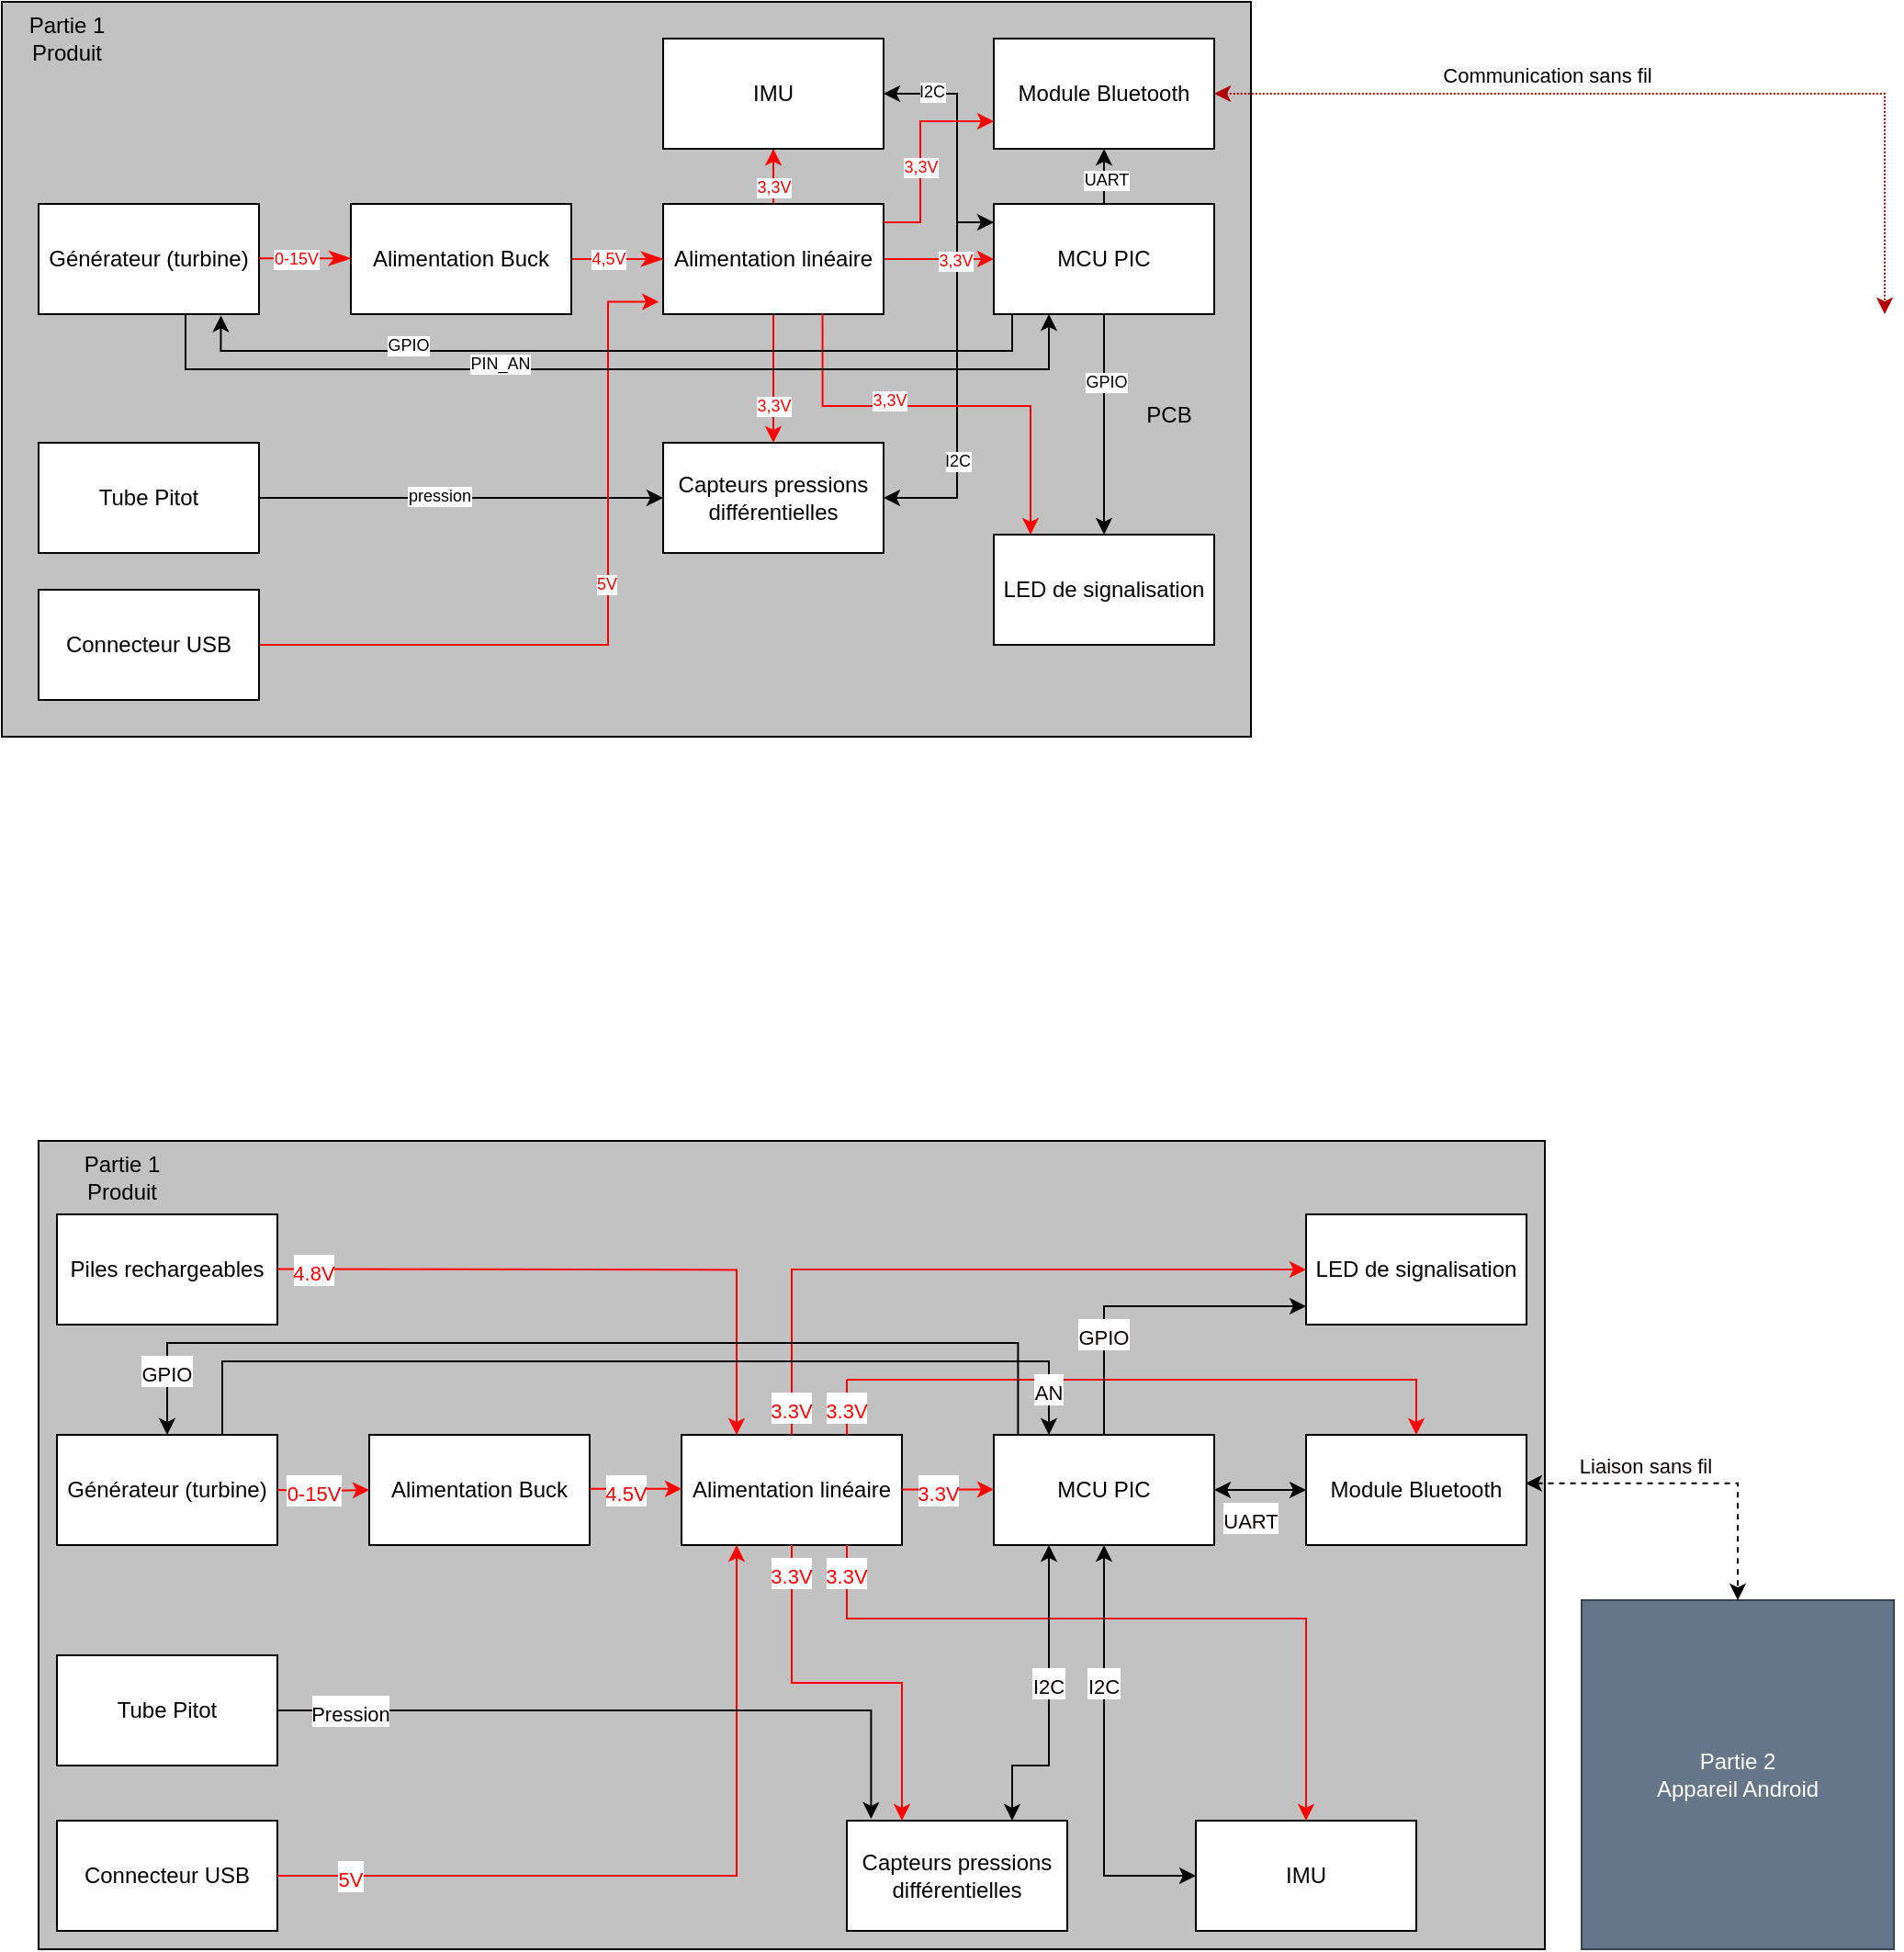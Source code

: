 <mxfile version="20.7.2" type="device"><diagram id="SIJ5Aryt0CdrIKUSF-ZM" name="Page-1"><mxGraphModel dx="1024" dy="594" grid="1" gridSize="10" guides="1" tooltips="1" connect="1" arrows="1" fold="1" page="1" pageScale="1" pageWidth="1169" pageHeight="1654" math="0" shadow="0"><root><mxCell id="0"/><mxCell id="1" parent="0"/><mxCell id="ZXaSeXjnJ3P-zzGFi4Rx-47" value="" style="rounded=0;whiteSpace=wrap;html=1;fillColor=#C2C2C2;" parent="1" vertex="1"><mxGeometry y="240" width="680" height="400" as="geometry"/></mxCell><mxCell id="ZXaSeXjnJ3P-zzGFi4Rx-1" value="Module Bluetooth" style="rounded=0;whiteSpace=wrap;html=1;" parent="1" vertex="1"><mxGeometry x="540" y="260" width="120" height="60" as="geometry"/></mxCell><mxCell id="ZXaSeXjnJ3P-zzGFi4Rx-15" style="edgeStyle=orthogonalEdgeStyle;rounded=0;orthogonalLoop=1;jettySize=auto;html=1;entryX=0;entryY=0.25;entryDx=0;entryDy=0;startArrow=classic;startFill=1;endArrow=none;endFill=0;" parent="1" source="ZXaSeXjnJ3P-zzGFi4Rx-2" target="ZXaSeXjnJ3P-zzGFi4Rx-13" edge="1"><mxGeometry relative="1" as="geometry"><Array as="points"><mxPoint x="520" y="290"/><mxPoint x="520" y="360"/><mxPoint x="540" y="360"/></Array></mxGeometry></mxCell><mxCell id="BuXzhFkJGPk661kamWxM-22" value="I2C" style="edgeLabel;html=1;align=center;verticalAlign=middle;resizable=0;points=[];fontColor=#000000;fontSize=9;" parent="ZXaSeXjnJ3P-zzGFi4Rx-15" vertex="1" connectable="0"><mxGeometry x="-0.621" y="1" relative="1" as="geometry"><mxPoint as="offset"/></mxGeometry></mxCell><mxCell id="ZXaSeXjnJ3P-zzGFi4Rx-2" value="IMU" style="rounded=0;whiteSpace=wrap;html=1;" parent="1" vertex="1"><mxGeometry x="360" y="260" width="120" height="60" as="geometry"/></mxCell><mxCell id="ZXaSeXjnJ3P-zzGFi4Rx-22" value="" style="edgeStyle=orthogonalEdgeStyle;rounded=0;orthogonalLoop=1;jettySize=auto;html=1;endArrow=classic;endFill=1;" parent="1" source="ZXaSeXjnJ3P-zzGFi4Rx-4" target="ZXaSeXjnJ3P-zzGFi4Rx-21" edge="1"><mxGeometry relative="1" as="geometry"><Array as="points"><mxPoint x="350" y="510"/><mxPoint x="350" y="510"/></Array></mxGeometry></mxCell><mxCell id="ZXaSeXjnJ3P-zzGFi4Rx-4" value="Tube Pitot" style="rounded=0;whiteSpace=wrap;html=1;" parent="1" vertex="1"><mxGeometry x="20" y="480" width="120" height="60" as="geometry"/></mxCell><mxCell id="BuXzhFkJGPk661kamWxM-2" style="edgeStyle=orthogonalEdgeStyle;rounded=0;orthogonalLoop=1;jettySize=auto;html=1;exitX=0.5;exitY=0;exitDx=0;exitDy=0;entryX=0.5;entryY=1;entryDx=0;entryDy=0;endArrow=classic;endFill=1;startArrow=none;startFill=0;" parent="1" source="ZXaSeXjnJ3P-zzGFi4Rx-13" target="ZXaSeXjnJ3P-zzGFi4Rx-1" edge="1"><mxGeometry relative="1" as="geometry"/></mxCell><mxCell id="ZXaSeXjnJ3P-zzGFi4Rx-13" value="MCU PIC" style="rounded=0;whiteSpace=wrap;html=1;" parent="1" vertex="1"><mxGeometry x="540" y="350" width="120" height="60" as="geometry"/></mxCell><mxCell id="ZXaSeXjnJ3P-zzGFi4Rx-38" style="edgeStyle=orthogonalEdgeStyle;rounded=0;orthogonalLoop=1;jettySize=auto;html=1;strokeWidth=1;startArrow=classic;startFill=1;endSize=6;endArrow=classic;endFill=1;" parent="1" source="ZXaSeXjnJ3P-zzGFi4Rx-21" target="ZXaSeXjnJ3P-zzGFi4Rx-13" edge="1"><mxGeometry relative="1" as="geometry"><Array as="points"><mxPoint x="520" y="510"/><mxPoint x="520" y="360"/></Array></mxGeometry></mxCell><mxCell id="ZXaSeXjnJ3P-zzGFi4Rx-21" value="Capteurs pressions différentielles" style="whiteSpace=wrap;html=1;rounded=0;" parent="1" vertex="1"><mxGeometry x="360" y="480" width="120" height="60" as="geometry"/></mxCell><mxCell id="ZXaSeXjnJ3P-zzGFi4Rx-35" style="edgeStyle=orthogonalEdgeStyle;rounded=0;orthogonalLoop=1;jettySize=auto;html=1;entryX=0.5;entryY=1;entryDx=0;entryDy=0;strokeWidth=1;startArrow=none;startFill=0;endSize=6;endArrow=none;endFill=0;" parent="1" source="ZXaSeXjnJ3P-zzGFi4Rx-32" target="ZXaSeXjnJ3P-zzGFi4Rx-2" edge="1"><mxGeometry relative="1" as="geometry"/></mxCell><mxCell id="ZXaSeXjnJ3P-zzGFi4Rx-36" style="edgeStyle=orthogonalEdgeStyle;rounded=0;orthogonalLoop=1;jettySize=auto;html=1;exitX=0.5;exitY=1;exitDx=0;exitDy=0;entryX=0.5;entryY=0;entryDx=0;entryDy=0;strokeWidth=1;startArrow=none;startFill=0;endSize=6;endArrow=classic;endFill=1;strokeColor=#FF0000;" parent="1" source="ZXaSeXjnJ3P-zzGFi4Rx-32" target="ZXaSeXjnJ3P-zzGFi4Rx-21" edge="1"><mxGeometry relative="1" as="geometry"/></mxCell><mxCell id="ZXaSeXjnJ3P-zzGFi4Rx-37" style="edgeStyle=orthogonalEdgeStyle;rounded=0;orthogonalLoop=1;jettySize=auto;html=1;entryX=0;entryY=0.5;entryDx=0;entryDy=0;strokeWidth=1;startArrow=none;startFill=0;endSize=6;endArrow=classic;endFill=1;strokeColor=#FF0000;" parent="1" source="ZXaSeXjnJ3P-zzGFi4Rx-32" target="ZXaSeXjnJ3P-zzGFi4Rx-13" edge="1"><mxGeometry relative="1" as="geometry"/></mxCell><mxCell id="BuXzhFkJGPk661kamWxM-14" value="" style="edgeStyle=elbowEdgeStyle;rounded=0;orthogonalLoop=1;jettySize=auto;html=1;startArrow=none;startFill=0;endArrow=classic;endFill=1;strokeColor=#FF0000;" parent="1" source="ZXaSeXjnJ3P-zzGFi4Rx-32" target="ZXaSeXjnJ3P-zzGFi4Rx-2" edge="1"><mxGeometry relative="1" as="geometry"/></mxCell><mxCell id="BuXzhFkJGPk661kamWxM-15" value="&lt;div style=&quot;font-size: 9px;&quot;&gt;3,3V&lt;/div&gt;" style="edgeLabel;html=1;align=center;verticalAlign=middle;resizable=0;points=[];labelBackgroundColor=default;fontColor=#FF0000;fontSize=9;" parent="BuXzhFkJGPk661kamWxM-14" vertex="1" connectable="0"><mxGeometry x="0.43" y="1" relative="1" as="geometry"><mxPoint x="1" y="12" as="offset"/></mxGeometry></mxCell><mxCell id="ZXaSeXjnJ3P-zzGFi4Rx-32" value="Alimentation linéaire" style="rounded=0;whiteSpace=wrap;html=1;" parent="1" vertex="1"><mxGeometry x="360" y="350" width="120" height="60" as="geometry"/></mxCell><mxCell id="ZXaSeXjnJ3P-zzGFi4Rx-34" value="Générateur (turbine)" style="rounded=0;whiteSpace=wrap;html=1;" parent="1" vertex="1"><mxGeometry x="20" y="350" width="120" height="60" as="geometry"/></mxCell><mxCell id="ZXaSeXjnJ3P-zzGFi4Rx-43" value="PCB" style="text;html=1;align=center;verticalAlign=middle;resizable=0;points=[];autosize=1;strokeColor=none;fillColor=none;" parent="1" vertex="1"><mxGeometry x="610" y="450" width="50" height="30" as="geometry"/></mxCell><mxCell id="ZXaSeXjnJ3P-zzGFi4Rx-27" style="edgeStyle=orthogonalEdgeStyle;rounded=0;orthogonalLoop=1;jettySize=auto;html=1;exitX=1;exitY=0.5;exitDx=0;exitDy=0;dashed=1;startArrow=classic;startFill=1;fillColor=#e51400;strokeColor=#B20000;strokeWidth=1;endSize=6;dashPattern=1 1;entryX=0.5;entryY=0;entryDx=0;entryDy=0;endArrow=classic;endFill=1;" parent="1" source="ZXaSeXjnJ3P-zzGFi4Rx-1" edge="1"><mxGeometry relative="1" as="geometry"><mxPoint x="1025" y="410" as="targetPoint"/><Array as="points"><mxPoint x="1025" y="290"/></Array></mxGeometry></mxCell><mxCell id="5gPEP8XqndLBVKY0DYdR-1" value="&lt;span style=&quot;background-color: rgb(255, 255, 255);&quot;&gt;Communication sans fil&lt;/span&gt;" style="edgeLabel;html=1;align=center;verticalAlign=middle;resizable=0;points=[];" parent="ZXaSeXjnJ3P-zzGFi4Rx-27" vertex="1" connectable="0"><mxGeometry x="-0.269" y="2" relative="1" as="geometry"><mxPoint x="3" y="-8" as="offset"/></mxGeometry></mxCell><mxCell id="ZXaSeXjnJ3P-zzGFi4Rx-48" value="&lt;div&gt;Partie 1&lt;/div&gt;&lt;div&gt;Produit&lt;/div&gt;" style="text;html=1;align=center;verticalAlign=middle;resizable=0;points=[];autosize=1;strokeColor=none;fillColor=none;" parent="1" vertex="1"><mxGeometry y="240" width="70" height="40" as="geometry"/></mxCell><mxCell id="ZXaSeXjnJ3P-zzGFi4Rx-53" style="edgeStyle=orthogonalEdgeStyle;rounded=0;orthogonalLoop=1;jettySize=auto;html=1;entryX=0.5;entryY=1;entryDx=0;entryDy=0;strokeWidth=1;startArrow=classic;startFill=1;endSize=6;endArrow=none;endFill=0;" parent="1" source="ZXaSeXjnJ3P-zzGFi4Rx-50" target="ZXaSeXjnJ3P-zzGFi4Rx-13" edge="1"><mxGeometry relative="1" as="geometry"/></mxCell><mxCell id="ZXaSeXjnJ3P-zzGFi4Rx-50" value="LED de signalisation" style="rounded=0;whiteSpace=wrap;html=1;" parent="1" vertex="1"><mxGeometry x="540" y="530" width="120" height="60" as="geometry"/></mxCell><mxCell id="QbbF_x2u20-tIUAv3vXb-6" style="edgeStyle=orthogonalEdgeStyle;rounded=0;orthogonalLoop=1;jettySize=auto;html=1;entryX=-0.02;entryY=0.888;entryDx=0;entryDy=0;strokeColor=#FF0000;entryPerimeter=0;" parent="1" source="BuXzhFkJGPk661kamWxM-4" target="ZXaSeXjnJ3P-zzGFi4Rx-32" edge="1"><mxGeometry relative="1" as="geometry"><mxPoint x="450" y="420" as="targetPoint"/><Array as="points"><mxPoint x="330" y="590"/><mxPoint x="330" y="403"/></Array></mxGeometry></mxCell><mxCell id="BuXzhFkJGPk661kamWxM-4" value="Connecteur USB" style="rounded=0;whiteSpace=wrap;html=1;" parent="1" vertex="1"><mxGeometry x="20" y="560" width="120" height="60" as="geometry"/></mxCell><mxCell id="BuXzhFkJGPk661kamWxM-16" value="&lt;div style=&quot;font-size: 9px;&quot;&gt;3,3V&lt;/div&gt;" style="edgeLabel;html=1;align=center;verticalAlign=middle;resizable=0;points=[];labelBackgroundColor=default;fontColor=#FF0000;fontSize=9;" parent="1" vertex="1" connectable="0"><mxGeometry x="420" y="460.001" as="geometry"/></mxCell><mxCell id="BuXzhFkJGPk661kamWxM-17" value="&lt;div style=&quot;font-size: 9px;&quot;&gt;3,3V&lt;/div&gt;" style="edgeLabel;html=1;align=center;verticalAlign=middle;resizable=0;points=[];labelBackgroundColor=default;fontColor=#FF0000;fontSize=9;" parent="1" vertex="1" connectable="0"><mxGeometry x="530" y="380.001" as="geometry"><mxPoint x="-11" y="1" as="offset"/></mxGeometry></mxCell><mxCell id="BuXzhFkJGPk661kamWxM-23" value="I2C" style="edgeLabel;html=1;align=center;verticalAlign=middle;resizable=0;points=[];fontColor=#000000;fontSize=9;" parent="1" vertex="1" connectable="0"><mxGeometry x="520.004" y="490" as="geometry"/></mxCell><mxCell id="BuXzhFkJGPk661kamWxM-24" value="GPIO" style="edgeLabel;html=1;align=center;verticalAlign=middle;resizable=0;points=[];fontColor=#000000;fontSize=9;" parent="1" vertex="1" connectable="0"><mxGeometry x="530.004" y="440" as="geometry"><mxPoint x="71" y="7" as="offset"/></mxGeometry></mxCell><mxCell id="BuXzhFkJGPk661kamWxM-25" value="pression" style="edgeLabel;html=1;align=center;verticalAlign=middle;resizable=0;points=[];fontColor=#000000;fontSize=9;" parent="1" vertex="1" connectable="0"><mxGeometry x="430.004" y="490" as="geometry"><mxPoint x="-192" y="19" as="offset"/></mxGeometry></mxCell><mxCell id="BuXzhFkJGPk661kamWxM-27" value="UART" style="edgeLabel;html=1;align=center;verticalAlign=middle;resizable=0;points=[];fontColor=#000000;fontSize=9;" parent="1" vertex="1" connectable="0"><mxGeometry x="530.004" y="330" as="geometry"><mxPoint x="71" y="7" as="offset"/></mxGeometry></mxCell><mxCell id="BuXzhFkJGPk661kamWxM-28" value="&lt;div&gt;&lt;font color=&quot;#FF0000&quot;&gt;5V&lt;/font&gt;&lt;/div&gt;" style="edgeLabel;html=1;align=center;verticalAlign=middle;resizable=0;points=[];labelBackgroundColor=default;fontColor=#FF0000;fontSize=9;" parent="1" vertex="1" connectable="0"><mxGeometry x="360" y="430.001" as="geometry"><mxPoint x="-31" y="127" as="offset"/></mxGeometry></mxCell><mxCell id="m18tDDUzNk_dyYZQKgc7-7" style="edgeStyle=none;curved=1;rounded=0;orthogonalLoop=1;jettySize=auto;html=1;exitX=1;exitY=0.5;exitDx=0;exitDy=0;entryX=0;entryY=0.5;entryDx=0;entryDy=0;fontSize=12;endArrow=classicThin;startSize=9;endSize=9;sourcePerimeterSpacing=8;targetPerimeterSpacing=8;endFill=1;strokeColor=#FF0000;" edge="1" parent="1" source="m18tDDUzNk_dyYZQKgc7-1" target="ZXaSeXjnJ3P-zzGFi4Rx-32"><mxGeometry relative="1" as="geometry"/></mxCell><mxCell id="m18tDDUzNk_dyYZQKgc7-1" value="Alimentation Buck" style="rounded=0;whiteSpace=wrap;html=1;" vertex="1" parent="1"><mxGeometry x="190" y="350" width="120" height="60" as="geometry"/></mxCell><mxCell id="m18tDDUzNk_dyYZQKgc7-9" value="&lt;div&gt;4,5V&lt;/div&gt;" style="edgeLabel;html=1;align=center;verticalAlign=middle;resizable=0;points=[];labelBackgroundColor=default;fontColor=#FF0000;fontSize=9;" vertex="1" connectable="0" parent="1"><mxGeometry x="329.997" y="380.0" as="geometry"/></mxCell><mxCell id="m18tDDUzNk_dyYZQKgc7-10" style="edgeStyle=none;curved=1;rounded=0;orthogonalLoop=1;jettySize=auto;html=1;exitX=1;exitY=0.5;exitDx=0;exitDy=0;entryX=0;entryY=0.5;entryDx=0;entryDy=0;fontSize=12;endArrow=classicThin;startSize=9;endSize=9;sourcePerimeterSpacing=8;targetPerimeterSpacing=8;endFill=1;strokeColor=#FF0000;" edge="1" parent="1"><mxGeometry relative="1" as="geometry"><mxPoint x="140" y="379.6" as="sourcePoint"/><mxPoint x="190" y="379.6" as="targetPoint"/></mxGeometry></mxCell><mxCell id="m18tDDUzNk_dyYZQKgc7-11" value="0-15V" style="edgeLabel;html=1;align=center;verticalAlign=middle;resizable=0;points=[];labelBackgroundColor=default;fontColor=#FF0000;fontSize=9;" vertex="1" connectable="0" parent="1"><mxGeometry x="159.997" y="380.0" as="geometry"/></mxCell><mxCell id="m18tDDUzNk_dyYZQKgc7-13" style="edgeStyle=orthogonalEdgeStyle;rounded=0;orthogonalLoop=1;jettySize=auto;html=1;exitX=0.723;exitY=0.993;exitDx=0;exitDy=0;entryX=0.5;entryY=0;entryDx=0;entryDy=0;strokeWidth=1;startArrow=none;startFill=0;endSize=6;endArrow=classic;endFill=1;strokeColor=#FF0000;exitPerimeter=0;" edge="1" parent="1" source="ZXaSeXjnJ3P-zzGFi4Rx-32"><mxGeometry relative="1" as="geometry"><mxPoint x="560" y="460" as="sourcePoint"/><mxPoint x="560" y="530" as="targetPoint"/><Array as="points"><mxPoint x="447" y="460"/><mxPoint x="560" y="460"/></Array></mxGeometry></mxCell><mxCell id="m18tDDUzNk_dyYZQKgc7-14" value="&lt;div style=&quot;font-size: 9px;&quot;&gt;3,3V&lt;/div&gt;" style="edgeLabel;html=1;align=center;verticalAlign=middle;resizable=0;points=[];labelBackgroundColor=default;fontColor=#FF0000;fontSize=9;" vertex="1" connectable="0" parent="1"><mxGeometry x="430" y="430.001" as="geometry"><mxPoint x="53" y="27" as="offset"/></mxGeometry></mxCell><mxCell id="m18tDDUzNk_dyYZQKgc7-15" style="edgeStyle=orthogonalEdgeStyle;rounded=0;orthogonalLoop=1;jettySize=auto;html=1;entryX=0.5;entryY=1;entryDx=0;entryDy=0;strokeWidth=1;startArrow=classic;startFill=1;endSize=6;endArrow=none;endFill=0;exitX=0.827;exitY=1.012;exitDx=0;exitDy=0;exitPerimeter=0;" edge="1" parent="1" source="ZXaSeXjnJ3P-zzGFi4Rx-34"><mxGeometry relative="1" as="geometry"><mxPoint x="580" y="480" as="sourcePoint"/><mxPoint x="580" y="410" as="targetPoint"/><Array as="points"><mxPoint x="119" y="430"/><mxPoint x="550" y="430"/><mxPoint x="550" y="410"/></Array></mxGeometry></mxCell><mxCell id="m18tDDUzNk_dyYZQKgc7-17" style="edgeStyle=orthogonalEdgeStyle;rounded=0;orthogonalLoop=1;jettySize=auto;html=1;entryX=0.5;entryY=1;entryDx=0;entryDy=0;strokeWidth=1;startArrow=classic;startFill=1;endSize=6;endArrow=none;endFill=0;exitX=0.25;exitY=1;exitDx=0;exitDy=0;" edge="1" parent="1" source="ZXaSeXjnJ3P-zzGFi4Rx-13"><mxGeometry relative="1" as="geometry"><mxPoint x="100" y="530" as="sourcePoint"/><mxPoint x="100" y="410" as="targetPoint"/><Array as="points"><mxPoint x="570" y="440"/><mxPoint x="100" y="440"/></Array></mxGeometry></mxCell><mxCell id="m18tDDUzNk_dyYZQKgc7-18" value="GPIO" style="edgeLabel;html=1;align=center;verticalAlign=middle;resizable=0;points=[];fontColor=#000000;fontSize=9;" vertex="1" connectable="0" parent="1"><mxGeometry x="150.004" y="420" as="geometry"><mxPoint x="71" y="7" as="offset"/></mxGeometry></mxCell><mxCell id="m18tDDUzNk_dyYZQKgc7-19" value="PIN_AN" style="edgeLabel;html=1;align=center;verticalAlign=middle;resizable=0;points=[];fontColor=#000000;fontSize=9;" vertex="1" connectable="0" parent="1"><mxGeometry x="200.004" y="430" as="geometry"><mxPoint x="71" y="7" as="offset"/></mxGeometry></mxCell><mxCell id="m18tDDUzNk_dyYZQKgc7-20" style="edgeStyle=orthogonalEdgeStyle;rounded=0;orthogonalLoop=1;jettySize=auto;html=1;strokeWidth=1;startArrow=none;startFill=0;endSize=6;endArrow=classic;endFill=1;strokeColor=#FF0000;entryX=0;entryY=0.75;entryDx=0;entryDy=0;" edge="1" parent="1" target="ZXaSeXjnJ3P-zzGFi4Rx-1"><mxGeometry relative="1" as="geometry"><mxPoint x="480" y="360" as="sourcePoint"/><mxPoint x="510" y="360" as="targetPoint"/><Array as="points"><mxPoint x="500" y="360"/><mxPoint x="500" y="305"/></Array></mxGeometry></mxCell><mxCell id="m18tDDUzNk_dyYZQKgc7-21" value="&lt;div style=&quot;font-size: 9px;&quot;&gt;3,3V&lt;/div&gt;" style="edgeLabel;html=1;align=center;verticalAlign=middle;resizable=0;points=[];labelBackgroundColor=default;fontColor=#FF0000;fontSize=9;" vertex="1" connectable="0" parent="1"><mxGeometry x="500" y="330.001" as="geometry"/></mxCell><mxCell id="m18tDDUzNk_dyYZQKgc7-70" value="" style="rounded=0;whiteSpace=wrap;html=1;fillColor=#C2C2C2;" vertex="1" parent="1"><mxGeometry x="20" y="860" width="820" height="440" as="geometry"/></mxCell><mxCell id="m18tDDUzNk_dyYZQKgc7-71" value="Module Bluetooth" style="rounded=0;whiteSpace=wrap;html=1;" vertex="1" parent="1"><mxGeometry x="710" y="1020" width="120" height="60" as="geometry"/></mxCell><mxCell id="m18tDDUzNk_dyYZQKgc7-74" value="IMU" style="rounded=0;whiteSpace=wrap;html=1;" vertex="1" parent="1"><mxGeometry x="650" y="1230" width="120" height="60" as="geometry"/></mxCell><mxCell id="m18tDDUzNk_dyYZQKgc7-76" value="Tube Pitot" style="rounded=0;whiteSpace=wrap;html=1;" vertex="1" parent="1"><mxGeometry x="30" y="1140" width="120" height="60" as="geometry"/></mxCell><mxCell id="m18tDDUzNk_dyYZQKgc7-78" value="MCU PIC" style="rounded=0;whiteSpace=wrap;html=1;" vertex="1" parent="1"><mxGeometry x="540" y="1020" width="120" height="60" as="geometry"/></mxCell><mxCell id="m18tDDUzNk_dyYZQKgc7-80" value="Capteurs pressions différentielles" style="whiteSpace=wrap;html=1;rounded=0;" vertex="1" parent="1"><mxGeometry x="460" y="1230" width="120" height="60" as="geometry"/></mxCell><mxCell id="m18tDDUzNk_dyYZQKgc7-81" value="Partie 2&lt;br&gt;Appareil Android" style="rounded=0;whiteSpace=wrap;html=1;fillColor=#647687;fontColor=#ffffff;strokeColor=#314354;" vertex="1" parent="1"><mxGeometry x="860" y="1110" width="170" height="190" as="geometry"/></mxCell><mxCell id="m18tDDUzNk_dyYZQKgc7-87" value="Alimentation linéaire" style="rounded=0;whiteSpace=wrap;html=1;" vertex="1" parent="1"><mxGeometry x="370" y="1020" width="120" height="60" as="geometry"/></mxCell><mxCell id="m18tDDUzNk_dyYZQKgc7-88" value="Générateur (turbine)" style="rounded=0;whiteSpace=wrap;html=1;" vertex="1" parent="1"><mxGeometry x="30" y="1020" width="120" height="60" as="geometry"/></mxCell><mxCell id="m18tDDUzNk_dyYZQKgc7-92" value="&lt;div&gt;Partie 1&lt;/div&gt;&lt;div&gt;Produit&lt;/div&gt;" style="text;html=1;align=center;verticalAlign=middle;resizable=0;points=[];autosize=1;strokeColor=none;fillColor=none;" vertex="1" parent="1"><mxGeometry x="30" y="860" width="70" height="40" as="geometry"/></mxCell><mxCell id="m18tDDUzNk_dyYZQKgc7-94" value="LED de signalisation" style="rounded=0;whiteSpace=wrap;html=1;" vertex="1" parent="1"><mxGeometry x="710" y="900" width="120" height="60" as="geometry"/></mxCell><mxCell id="m18tDDUzNk_dyYZQKgc7-96" value="Connecteur USB" style="rounded=0;whiteSpace=wrap;html=1;" vertex="1" parent="1"><mxGeometry x="30" y="1230" width="120" height="60" as="geometry"/></mxCell><mxCell id="m18tDDUzNk_dyYZQKgc7-105" value="Alimentation Buck" style="rounded=0;whiteSpace=wrap;html=1;" vertex="1" parent="1"><mxGeometry x="200" y="1020" width="120" height="60" as="geometry"/></mxCell><mxCell id="m18tDDUzNk_dyYZQKgc7-176" style="edgeStyle=orthogonalEdgeStyle;rounded=0;orthogonalLoop=1;jettySize=auto;html=1;entryX=0;entryY=0.5;entryDx=0;entryDy=0;strokeWidth=1;startArrow=none;startFill=0;endSize=6;endArrow=classic;endFill=1;strokeColor=#FF0000;exitX=0.5;exitY=0;exitDx=0;exitDy=0;" edge="1" parent="1" source="m18tDDUzNk_dyYZQKgc7-87"><mxGeometry relative="1" as="geometry"><mxPoint x="650" y="929.71" as="sourcePoint"/><mxPoint x="710" y="929.71" as="targetPoint"/><Array as="points"><mxPoint x="430" y="930"/><mxPoint x="710" y="930"/></Array></mxGeometry></mxCell><mxCell id="m18tDDUzNk_dyYZQKgc7-177" style="edgeStyle=orthogonalEdgeStyle;rounded=0;orthogonalLoop=1;jettySize=auto;html=1;entryX=0.5;entryY=0;entryDx=0;entryDy=0;strokeWidth=1;startArrow=none;startFill=0;endSize=6;endArrow=classic;endFill=1;strokeColor=#FF0000;exitX=0.5;exitY=0;exitDx=0;exitDy=0;" edge="1" parent="1" target="m18tDDUzNk_dyYZQKgc7-71"><mxGeometry relative="1" as="geometry"><mxPoint x="460" y="990" as="sourcePoint"/><mxPoint x="740" y="989.71" as="targetPoint"/><Array as="points"><mxPoint x="770" y="990"/></Array></mxGeometry></mxCell><mxCell id="m18tDDUzNk_dyYZQKgc7-178" style="edgeStyle=orthogonalEdgeStyle;rounded=0;orthogonalLoop=1;jettySize=auto;html=1;entryX=0.5;entryY=0;entryDx=0;entryDy=0;strokeWidth=1;startArrow=none;startFill=0;endSize=6;endArrow=classic;endFill=1;strokeColor=#FF0000;exitX=0.75;exitY=1;exitDx=0;exitDy=0;" edge="1" parent="1" source="m18tDDUzNk_dyYZQKgc7-87" target="m18tDDUzNk_dyYZQKgc7-74"><mxGeometry relative="1" as="geometry"><mxPoint x="350" y="1360.29" as="sourcePoint"/><mxPoint x="630" y="1270.0" as="targetPoint"/><Array as="points"><mxPoint x="460" y="1120"/><mxPoint x="710" y="1120"/></Array></mxGeometry></mxCell><mxCell id="m18tDDUzNk_dyYZQKgc7-180" style="edgeStyle=orthogonalEdgeStyle;rounded=0;orthogonalLoop=1;jettySize=auto;html=1;entryX=0.25;entryY=0;entryDx=0;entryDy=0;strokeWidth=1;startArrow=none;startFill=0;endSize=6;endArrow=classic;endFill=1;strokeColor=#FF0000;exitX=0.5;exitY=1;exitDx=0;exitDy=0;" edge="1" parent="1" source="m18tDDUzNk_dyYZQKgc7-87" target="m18tDDUzNk_dyYZQKgc7-80"><mxGeometry relative="1" as="geometry"><mxPoint x="270" y="1080" as="sourcePoint"/><mxPoint x="520" y="1140" as="targetPoint"/><Array as="points"/></mxGeometry></mxCell><mxCell id="m18tDDUzNk_dyYZQKgc7-181" style="edgeStyle=orthogonalEdgeStyle;rounded=0;orthogonalLoop=1;jettySize=auto;html=1;entryX=0.25;entryY=1;entryDx=0;entryDy=0;strokeWidth=1;startArrow=none;startFill=0;endSize=6;endArrow=classic;endFill=1;strokeColor=#FF0000;exitX=1;exitY=0.5;exitDx=0;exitDy=0;" edge="1" parent="1" source="m18tDDUzNk_dyYZQKgc7-96" target="m18tDDUzNk_dyYZQKgc7-87"><mxGeometry relative="1" as="geometry"><mxPoint x="200" y="1240" as="sourcePoint"/><mxPoint x="450" y="1300" as="targetPoint"/><Array as="points"><mxPoint x="400" y="1260"/></Array></mxGeometry></mxCell><mxCell id="m18tDDUzNk_dyYZQKgc7-183" style="edgeStyle=orthogonalEdgeStyle;rounded=0;orthogonalLoop=1;jettySize=auto;html=1;entryX=0.11;entryY=-0.017;entryDx=0;entryDy=0;strokeWidth=1;startArrow=none;startFill=0;endSize=6;endArrow=classic;endFill=1;strokeColor=#000000;exitX=1;exitY=0.5;exitDx=0;exitDy=0;entryPerimeter=0;" edge="1" parent="1" source="m18tDDUzNk_dyYZQKgc7-76" target="m18tDDUzNk_dyYZQKgc7-80"><mxGeometry relative="1" as="geometry"><mxPoint x="170" y="1170" as="sourcePoint"/><mxPoint x="420" y="1230" as="targetPoint"/><Array as="points"><mxPoint x="473" y="1170"/></Array></mxGeometry></mxCell><mxCell id="m18tDDUzNk_dyYZQKgc7-184" style="edgeStyle=orthogonalEdgeStyle;rounded=0;orthogonalLoop=1;jettySize=auto;html=1;entryX=0;entryY=0.5;entryDx=0;entryDy=0;strokeWidth=1;startArrow=none;startFill=0;endSize=6;endArrow=classic;endFill=1;strokeColor=#FF0000;exitX=0.5;exitY=1;exitDx=0;exitDy=0;" edge="1" parent="1" target="m18tDDUzNk_dyYZQKgc7-105"><mxGeometry relative="1" as="geometry"><mxPoint x="150" y="1050" as="sourcePoint"/><mxPoint x="240" y="1110" as="targetPoint"/><Array as="points"/></mxGeometry></mxCell><mxCell id="m18tDDUzNk_dyYZQKgc7-185" style="edgeStyle=orthogonalEdgeStyle;rounded=0;orthogonalLoop=1;jettySize=auto;html=1;entryX=0;entryY=0.5;entryDx=0;entryDy=0;strokeWidth=1;startArrow=none;startFill=0;endSize=6;endArrow=classic;endFill=1;strokeColor=#FF0000;exitX=0.5;exitY=1;exitDx=0;exitDy=0;" edge="1" parent="1"><mxGeometry relative="1" as="geometry"><mxPoint x="320" y="1049.43" as="sourcePoint"/><mxPoint x="370" y="1049.43" as="targetPoint"/><Array as="points"/></mxGeometry></mxCell><mxCell id="m18tDDUzNk_dyYZQKgc7-186" style="edgeStyle=orthogonalEdgeStyle;rounded=0;orthogonalLoop=1;jettySize=auto;html=1;entryX=0;entryY=0.5;entryDx=0;entryDy=0;strokeWidth=1;startArrow=none;startFill=0;endSize=6;endArrow=classic;endFill=1;strokeColor=#FF0000;exitX=0.5;exitY=1;exitDx=0;exitDy=0;" edge="1" parent="1"><mxGeometry relative="1" as="geometry"><mxPoint x="490" y="1049.71" as="sourcePoint"/><mxPoint x="540" y="1049.71" as="targetPoint"/><Array as="points"/></mxGeometry></mxCell><mxCell id="m18tDDUzNk_dyYZQKgc7-187" value="Piles rechargeables" style="rounded=0;whiteSpace=wrap;html=1;" vertex="1" parent="1"><mxGeometry x="30" y="900" width="120" height="60" as="geometry"/></mxCell><mxCell id="m18tDDUzNk_dyYZQKgc7-189" style="edgeStyle=orthogonalEdgeStyle;rounded=0;orthogonalLoop=1;jettySize=auto;html=1;entryX=0.25;entryY=0;entryDx=0;entryDy=0;strokeWidth=1;startArrow=none;startFill=0;endSize=6;endArrow=classic;endFill=1;strokeColor=#FF0000;exitX=0.5;exitY=1;exitDx=0;exitDy=0;" edge="1" parent="1" target="m18tDDUzNk_dyYZQKgc7-87"><mxGeometry relative="1" as="geometry"><mxPoint x="150" y="929.71" as="sourcePoint"/><mxPoint x="200" y="929.71" as="targetPoint"/><Array as="points"/></mxGeometry></mxCell><mxCell id="m18tDDUzNk_dyYZQKgc7-190" style="edgeStyle=orthogonalEdgeStyle;rounded=0;orthogonalLoop=1;jettySize=auto;html=1;strokeWidth=1;startArrow=classic;startFill=1;endSize=6;endArrow=classic;endFill=1;strokeColor=#000000;exitX=0.5;exitY=1;exitDx=0;exitDy=0;entryX=0;entryY=0.5;entryDx=0;entryDy=0;" edge="1" parent="1" source="m18tDDUzNk_dyYZQKgc7-78" target="m18tDDUzNk_dyYZQKgc7-74"><mxGeometry relative="1" as="geometry"><mxPoint x="550" y="1169.68" as="sourcePoint"/><mxPoint x="650" y="1169.97" as="targetPoint"/><Array as="points"><mxPoint x="600" y="1260"/></Array></mxGeometry></mxCell><mxCell id="m18tDDUzNk_dyYZQKgc7-191" style="edgeStyle=orthogonalEdgeStyle;rounded=0;orthogonalLoop=1;jettySize=auto;html=1;strokeWidth=1;startArrow=classic;startFill=1;endSize=6;endArrow=classic;endFill=1;strokeColor=#000000;" edge="1" parent="1"><mxGeometry relative="1" as="geometry"><mxPoint x="660" y="1050" as="sourcePoint"/><mxPoint x="710" y="1050" as="targetPoint"/><Array as="points"><mxPoint x="660" y="1050"/><mxPoint x="710" y="1050"/></Array></mxGeometry></mxCell><mxCell id="m18tDDUzNk_dyYZQKgc7-192" style="edgeStyle=orthogonalEdgeStyle;rounded=0;orthogonalLoop=1;jettySize=auto;html=1;strokeWidth=1;startArrow=none;startFill=0;endSize=6;endArrow=classic;endFill=1;strokeColor=#000000;exitX=0.5;exitY=0;exitDx=0;exitDy=0;" edge="1" parent="1" source="m18tDDUzNk_dyYZQKgc7-78"><mxGeometry relative="1" as="geometry"><mxPoint x="660" y="950" as="sourcePoint"/><mxPoint x="710" y="950" as="targetPoint"/><Array as="points"><mxPoint x="600" y="950"/></Array></mxGeometry></mxCell><mxCell id="m18tDDUzNk_dyYZQKgc7-193" style="edgeStyle=orthogonalEdgeStyle;rounded=0;orthogonalLoop=1;jettySize=auto;html=1;strokeWidth=1;startArrow=classic;startFill=1;endSize=6;endArrow=classic;endFill=1;strokeColor=#000000;exitX=0.25;exitY=1;exitDx=0;exitDy=0;entryX=0.75;entryY=0;entryDx=0;entryDy=0;" edge="1" parent="1" source="m18tDDUzNk_dyYZQKgc7-78" target="m18tDDUzNk_dyYZQKgc7-80"><mxGeometry relative="1" as="geometry"><mxPoint x="610.0" y="1318.74" as="sourcePoint"/><mxPoint x="685.2" y="1250" as="targetPoint"/><Array as="points"><mxPoint x="570" y="1200"/><mxPoint x="550" y="1200"/></Array></mxGeometry></mxCell><mxCell id="m18tDDUzNk_dyYZQKgc7-194" value="&lt;span style=&quot;background-color: rgb(255, 255, 255);&quot;&gt;&lt;font style=&quot;font-size: 11px;&quot; color=&quot;#FF0000&quot;&gt;5V&lt;/font&gt;&lt;/span&gt;" style="text;strokeColor=none;fillColor=none;html=1;align=center;verticalAlign=middle;whiteSpace=wrap;rounded=0;fontSize=16;" vertex="1" parent="1"><mxGeometry x="160" y="1245" width="60" height="30" as="geometry"/></mxCell><mxCell id="m18tDDUzNk_dyYZQKgc7-197" value="&lt;span style=&quot;background-color: rgb(255, 255, 255);&quot;&gt;&lt;font style=&quot;font-size: 11px;&quot; color=&quot;#FF0000&quot;&gt;0-15V&lt;/font&gt;&lt;/span&gt;" style="text;strokeColor=none;fillColor=none;html=1;align=center;verticalAlign=middle;whiteSpace=wrap;rounded=0;fontSize=16;" vertex="1" parent="1"><mxGeometry x="140" y="1035" width="60" height="30" as="geometry"/></mxCell><mxCell id="m18tDDUzNk_dyYZQKgc7-198" value="&lt;span style=&quot;background-color: rgb(255, 255, 255);&quot;&gt;&lt;font style=&quot;font-size: 11px;&quot; color=&quot;#FF0000&quot;&gt;4.8V&lt;/font&gt;&lt;/span&gt;" style="text;strokeColor=none;fillColor=none;html=1;align=center;verticalAlign=middle;whiteSpace=wrap;rounded=0;fontSize=16;" vertex="1" parent="1"><mxGeometry x="140" y="915" width="60" height="30" as="geometry"/></mxCell><mxCell id="m18tDDUzNk_dyYZQKgc7-199" value="&lt;span style=&quot;background-color: rgb(255, 255, 255);&quot;&gt;&lt;font style=&quot;font-size: 11px;&quot; color=&quot;#FF0000&quot;&gt;3.3V&lt;/font&gt;&lt;/span&gt;" style="text;strokeColor=none;fillColor=none;html=1;align=center;verticalAlign=middle;whiteSpace=wrap;rounded=0;fontSize=16;" vertex="1" parent="1"><mxGeometry x="400" y="990" width="60" height="30" as="geometry"/></mxCell><mxCell id="m18tDDUzNk_dyYZQKgc7-201" value="&lt;span style=&quot;background-color: rgb(255, 255, 255);&quot;&gt;&lt;font style=&quot;font-size: 11px;&quot; color=&quot;#FF0000&quot;&gt;3.3V&lt;/font&gt;&lt;/span&gt;" style="text;strokeColor=none;fillColor=none;html=1;align=center;verticalAlign=middle;whiteSpace=wrap;rounded=0;fontSize=16;" vertex="1" parent="1"><mxGeometry x="480" y="1035" width="60" height="30" as="geometry"/></mxCell><mxCell id="m18tDDUzNk_dyYZQKgc7-202" value="&lt;span style=&quot;background-color: rgb(255, 255, 255);&quot;&gt;&lt;font style=&quot;font-size: 11px;&quot; color=&quot;#FF0000&quot;&gt;3.3V&lt;/font&gt;&lt;/span&gt;" style="text;strokeColor=none;fillColor=none;html=1;align=center;verticalAlign=middle;whiteSpace=wrap;rounded=0;fontSize=16;" vertex="1" parent="1"><mxGeometry x="430" y="1080" width="60" height="30" as="geometry"/></mxCell><mxCell id="m18tDDUzNk_dyYZQKgc7-204" value="&lt;span style=&quot;background-color: rgb(255, 255, 255);&quot;&gt;&lt;font style=&quot;font-size: 11px;&quot; color=&quot;#FF0000&quot;&gt;3.3V&lt;/font&gt;&lt;/span&gt;" style="text;strokeColor=none;fillColor=none;html=1;align=center;verticalAlign=middle;whiteSpace=wrap;rounded=0;fontSize=16;" vertex="1" parent="1"><mxGeometry x="400" y="1080" width="60" height="30" as="geometry"/></mxCell><mxCell id="m18tDDUzNk_dyYZQKgc7-205" value="" style="edgeStyle=orthogonalEdgeStyle;rounded=0;orthogonalLoop=1;jettySize=auto;html=1;entryX=0.5;entryY=0;entryDx=0;entryDy=0;strokeWidth=1;startArrow=none;startFill=0;endSize=6;endArrow=none;endFill=1;strokeColor=#FF0000;" edge="1" parent="1"><mxGeometry relative="1" as="geometry"><mxPoint x="460" y="1020" as="sourcePoint"/><mxPoint x="460" y="990" as="targetPoint"/><Array as="points"/></mxGeometry></mxCell><mxCell id="m18tDDUzNk_dyYZQKgc7-207" value="&lt;span style=&quot;background-color: rgb(255, 255, 255);&quot;&gt;&lt;font style=&quot;font-size: 11px;&quot; color=&quot;#FF0000&quot;&gt;3.3V&lt;/font&gt;&lt;/span&gt;" style="text;strokeColor=none;fillColor=none;html=1;align=center;verticalAlign=middle;whiteSpace=wrap;rounded=0;fontSize=16;" vertex="1" parent="1"><mxGeometry x="430" y="990" width="60" height="30" as="geometry"/></mxCell><mxCell id="m18tDDUzNk_dyYZQKgc7-208" value="&lt;span style=&quot;background-color: rgb(255, 255, 255);&quot;&gt;&lt;font style=&quot;font-size: 11px;&quot; color=&quot;#FF0000&quot;&gt;4.5V&lt;/font&gt;&lt;/span&gt;" style="text;strokeColor=none;fillColor=none;html=1;align=center;verticalAlign=middle;whiteSpace=wrap;rounded=0;fontSize=16;" vertex="1" parent="1"><mxGeometry x="310" y="1035" width="60" height="30" as="geometry"/></mxCell><mxCell id="m18tDDUzNk_dyYZQKgc7-209" value="&lt;font color=&quot;#0A0000&quot;&gt;&lt;span style=&quot;background-color: rgb(255, 255, 255);&quot;&gt;&lt;font style=&quot;font-size: 11px;&quot;&gt;Pression&lt;/font&gt;&lt;/span&gt;&lt;/font&gt;" style="text;strokeColor=none;fillColor=none;html=1;align=center;verticalAlign=middle;whiteSpace=wrap;rounded=0;fontSize=16;" vertex="1" parent="1"><mxGeometry x="160" y="1155" width="60" height="30" as="geometry"/></mxCell><mxCell id="m18tDDUzNk_dyYZQKgc7-210" value="&lt;font color=&quot;#0A0000&quot;&gt;&lt;span style=&quot;background-color: rgb(255, 255, 255);&quot;&gt;&lt;font style=&quot;font-size: 11px;&quot;&gt;I2C&lt;/font&gt;&lt;/span&gt;&lt;/font&gt;" style="text;strokeColor=none;fillColor=none;html=1;align=center;verticalAlign=middle;whiteSpace=wrap;rounded=0;fontSize=16;" vertex="1" parent="1"><mxGeometry x="540" y="1140" width="60" height="30" as="geometry"/></mxCell><mxCell id="m18tDDUzNk_dyYZQKgc7-212" value="&lt;font color=&quot;#0A0000&quot;&gt;&lt;span style=&quot;background-color: rgb(255, 255, 255);&quot;&gt;&lt;font style=&quot;font-size: 11px;&quot;&gt;I2C&lt;/font&gt;&lt;/span&gt;&lt;/font&gt;" style="text;strokeColor=none;fillColor=none;html=1;align=center;verticalAlign=middle;whiteSpace=wrap;rounded=0;fontSize=16;" vertex="1" parent="1"><mxGeometry x="570" y="1140" width="60" height="30" as="geometry"/></mxCell><mxCell id="m18tDDUzNk_dyYZQKgc7-214" value="&lt;font color=&quot;#0A0000&quot;&gt;&lt;span style=&quot;background-color: rgb(255, 255, 255);&quot;&gt;&lt;font style=&quot;font-size: 11px;&quot;&gt;GPIO&lt;/font&gt;&lt;/span&gt;&lt;/font&gt;" style="text;strokeColor=none;fillColor=none;html=1;align=center;verticalAlign=middle;whiteSpace=wrap;rounded=0;fontSize=16;" vertex="1" parent="1"><mxGeometry x="570" y="950" width="60" height="30" as="geometry"/></mxCell><mxCell id="m18tDDUzNk_dyYZQKgc7-216" style="edgeStyle=orthogonalEdgeStyle;rounded=0;orthogonalLoop=1;jettySize=auto;html=1;strokeWidth=1;startArrow=none;startFill=0;endSize=6;endArrow=classic;endFill=1;strokeColor=#000000;exitX=0.75;exitY=0;exitDx=0;exitDy=0;entryX=0.25;entryY=0;entryDx=0;entryDy=0;" edge="1" parent="1" source="m18tDDUzNk_dyYZQKgc7-88" target="m18tDDUzNk_dyYZQKgc7-78"><mxGeometry relative="1" as="geometry"><mxPoint x="230" y="1040" as="sourcePoint"/><mxPoint x="340" y="970" as="targetPoint"/><Array as="points"><mxPoint x="120" y="980"/><mxPoint x="570" y="980"/></Array></mxGeometry></mxCell><mxCell id="m18tDDUzNk_dyYZQKgc7-218" style="edgeStyle=orthogonalEdgeStyle;rounded=0;orthogonalLoop=1;jettySize=auto;html=1;strokeWidth=1;startArrow=none;startFill=0;endSize=6;endArrow=classic;endFill=1;strokeColor=#000000;exitX=0.11;exitY=-0.002;exitDx=0;exitDy=0;exitPerimeter=0;entryX=0.5;entryY=0;entryDx=0;entryDy=0;" edge="1" parent="1" source="m18tDDUzNk_dyYZQKgc7-78" target="m18tDDUzNk_dyYZQKgc7-88"><mxGeometry relative="1" as="geometry"><mxPoint x="550" y="970" as="sourcePoint"/><mxPoint x="660" y="900" as="targetPoint"/><Array as="points"><mxPoint x="553" y="970"/><mxPoint x="90" y="970"/></Array></mxGeometry></mxCell><mxCell id="m18tDDUzNk_dyYZQKgc7-220" value="&lt;font color=&quot;#0A0000&quot;&gt;&lt;span style=&quot;background-color: rgb(255, 255, 255);&quot;&gt;&lt;font style=&quot;font-size: 11px;&quot;&gt;GPIO&lt;/font&gt;&lt;/span&gt;&lt;/font&gt;" style="text;strokeColor=none;fillColor=none;html=1;align=center;verticalAlign=middle;whiteSpace=wrap;rounded=0;fontSize=16;" vertex="1" parent="1"><mxGeometry x="60" y="970" width="60" height="30" as="geometry"/></mxCell><mxCell id="m18tDDUzNk_dyYZQKgc7-222" value="&lt;font color=&quot;#0A0000&quot;&gt;&lt;span style=&quot;background-color: rgb(255, 255, 255);&quot;&gt;&lt;font style=&quot;font-size: 11px;&quot;&gt;AN&lt;/font&gt;&lt;/span&gt;&lt;/font&gt;" style="text;strokeColor=none;fillColor=none;html=1;align=center;verticalAlign=middle;whiteSpace=wrap;rounded=0;fontSize=16;" vertex="1" parent="1"><mxGeometry x="540" y="980" width="60" height="30" as="geometry"/></mxCell><mxCell id="m18tDDUzNk_dyYZQKgc7-223" value="&lt;font color=&quot;#0A0000&quot;&gt;&lt;span style=&quot;background-color: rgb(255, 255, 255);&quot;&gt;&lt;font style=&quot;font-size: 11px;&quot;&gt;Liaison sans fil&lt;br&gt;&lt;/font&gt;&lt;/span&gt;&lt;/font&gt;" style="text;strokeColor=none;fillColor=none;html=1;align=center;verticalAlign=middle;whiteSpace=wrap;rounded=0;fontSize=16;" vertex="1" parent="1"><mxGeometry x="850" y="1020" width="90" height="30" as="geometry"/></mxCell><mxCell id="m18tDDUzNk_dyYZQKgc7-224" style="edgeStyle=orthogonalEdgeStyle;rounded=0;orthogonalLoop=1;jettySize=auto;html=1;strokeWidth=1;startArrow=classic;startFill=1;endSize=6;endArrow=classic;endFill=1;strokeColor=#000000;exitX=0.995;exitY=0.44;exitDx=0;exitDy=0;exitPerimeter=0;entryX=0.5;entryY=0;entryDx=0;entryDy=0;dashed=1;" edge="1" parent="1" source="m18tDDUzNk_dyYZQKgc7-71" target="m18tDDUzNk_dyYZQKgc7-81"><mxGeometry relative="1" as="geometry"><mxPoint x="870" y="1035" as="sourcePoint"/><mxPoint x="920" y="1035" as="targetPoint"/><Array as="points"><mxPoint x="945" y="1046"/></Array></mxGeometry></mxCell><mxCell id="m18tDDUzNk_dyYZQKgc7-227" value="&lt;font color=&quot;#0A0000&quot;&gt;&lt;span style=&quot;background-color: rgb(255, 255, 255);&quot;&gt;&lt;font style=&quot;font-size: 11px;&quot;&gt;UART&lt;/font&gt;&lt;/span&gt;&lt;/font&gt;" style="text;strokeColor=none;fillColor=none;html=1;align=center;verticalAlign=middle;whiteSpace=wrap;rounded=0;fontSize=16;" vertex="1" parent="1"><mxGeometry x="650" y="1050" width="60" height="30" as="geometry"/></mxCell></root></mxGraphModel></diagram></mxfile>